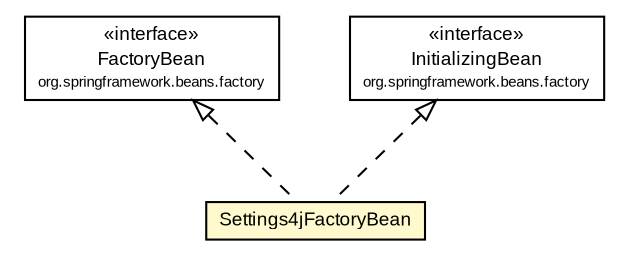 #!/usr/local/bin/dot
#
# Class diagram 
# Generated by UmlGraph version 4.6 (http://www.spinellis.gr/sw/umlgraph)
#

digraph G {
	edge [fontname="arial",fontsize=10,labelfontname="arial",labelfontsize=10];
	node [fontname="arial",fontsize=10,shape=plaintext];
	// org.settings4j.helper.spring.Settings4jFactoryBean
	c2358 [label=<<table border="0" cellborder="1" cellspacing="0" cellpadding="2" port="p" bgcolor="lemonChiffon" href="./Settings4jFactoryBean.html">
		<tr><td><table border="0" cellspacing="0" cellpadding="1">
			<tr><td> Settings4jFactoryBean </td></tr>
		</table></td></tr>
		</table>>, fontname="arial", fontcolor="black", fontsize=9.0];
	//org.settings4j.helper.spring.Settings4jFactoryBean implements org.springframework.beans.factory.FactoryBean
	c2375:p -> c2358:p [dir=back,arrowtail=empty,style=dashed];
	//org.settings4j.helper.spring.Settings4jFactoryBean implements org.springframework.beans.factory.InitializingBean
	c2376:p -> c2358:p [dir=back,arrowtail=empty,style=dashed];
	// org.springframework.beans.factory.InitializingBean
	c2376 [label=<<table border="0" cellborder="1" cellspacing="0" cellpadding="2" port="p">
		<tr><td><table border="0" cellspacing="0" cellpadding="1">
			<tr><td> &laquo;interface&raquo; </td></tr>
			<tr><td> InitializingBean </td></tr>
			<tr><td><font point-size="7.0"> org.springframework.beans.factory </font></td></tr>
		</table></td></tr>
		</table>>, fontname="arial", fontcolor="black", fontsize=9.0];
	// org.springframework.beans.factory.FactoryBean
	c2375 [label=<<table border="0" cellborder="1" cellspacing="0" cellpadding="2" port="p">
		<tr><td><table border="0" cellspacing="0" cellpadding="1">
			<tr><td> &laquo;interface&raquo; </td></tr>
			<tr><td> FactoryBean </td></tr>
			<tr><td><font point-size="7.0"> org.springframework.beans.factory </font></td></tr>
		</table></td></tr>
		</table>>, fontname="arial", fontcolor="black", fontsize=9.0];
}

